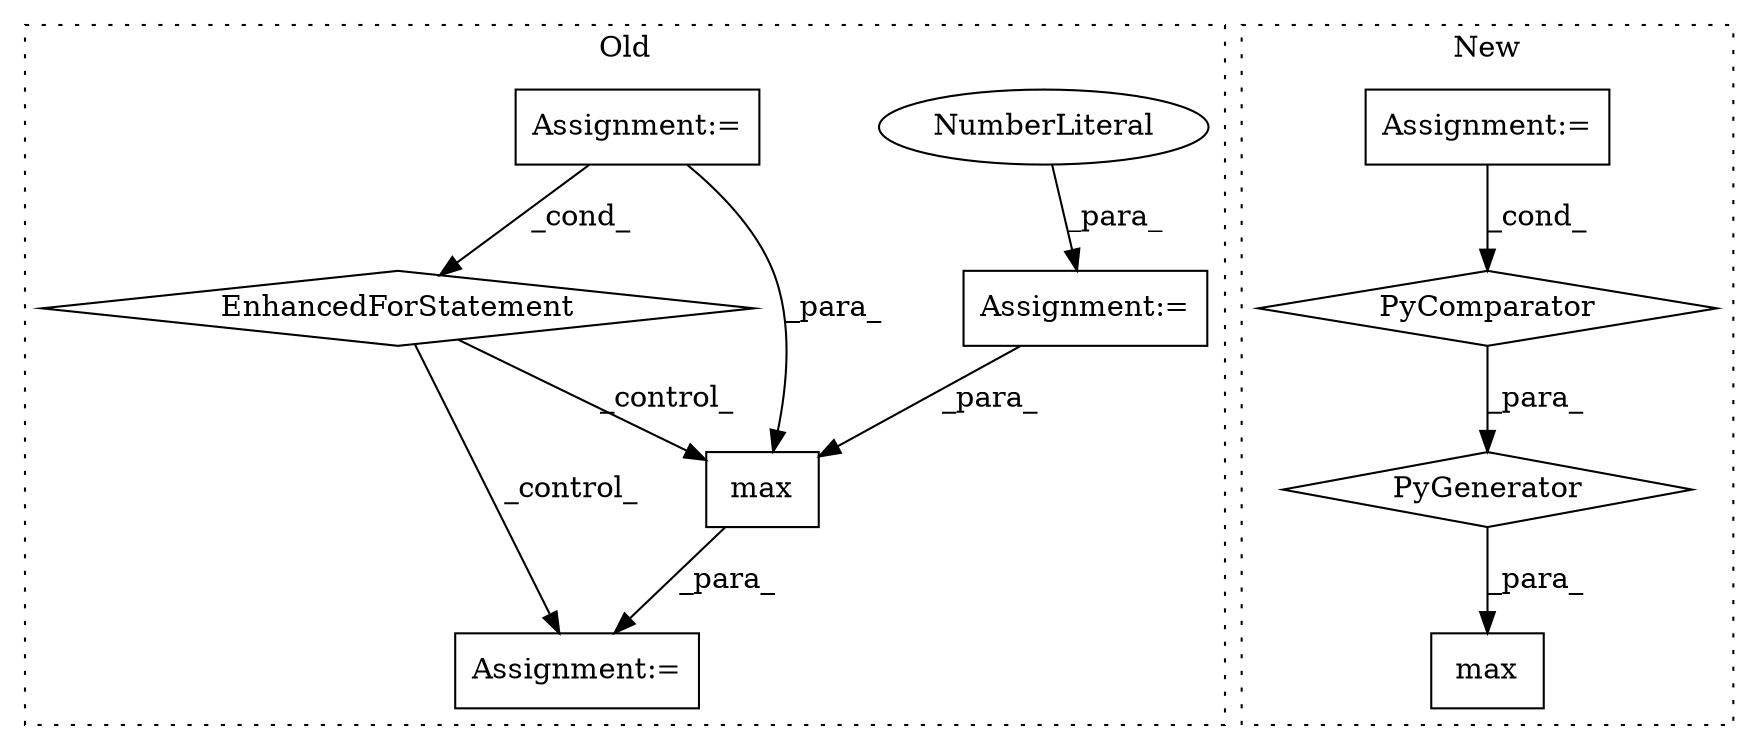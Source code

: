 digraph G {
subgraph cluster0 {
1 [label="max" a="32" s="4796,4809" l="4,1" shape="box"];
6 [label="Assignment:=" a="7" s="4643" l="1" shape="box"];
7 [label="Assignment:=" a="7" s="4795" l="1" shape="box"];
8 [label="EnhancedForStatement" a="70" s="4653,4747" l="72,2" shape="diamond"];
9 [label="NumberLiteral" a="34" s="4644" l="1" shape="ellipse"];
10 [label="Assignment:=" a="7" s="4653,4747" l="72,2" shape="box"];
label = "Old";
style="dotted";
}
subgraph cluster1 {
2 [label="PyGenerator" a="107" s="4629" l="124" shape="diamond"];
3 [label="Assignment:=" a="7" s="4711" l="36" shape="box"];
4 [label="PyComparator" a="113" s="4711" l="36" shape="diamond"];
5 [label="max" a="32" s="4614,4751" l="15,1" shape="box"];
label = "New";
style="dotted";
}
1 -> 7 [label="_para_"];
2 -> 5 [label="_para_"];
3 -> 4 [label="_cond_"];
4 -> 2 [label="_para_"];
6 -> 1 [label="_para_"];
8 -> 1 [label="_control_"];
8 -> 7 [label="_control_"];
9 -> 6 [label="_para_"];
10 -> 1 [label="_para_"];
10 -> 8 [label="_cond_"];
}